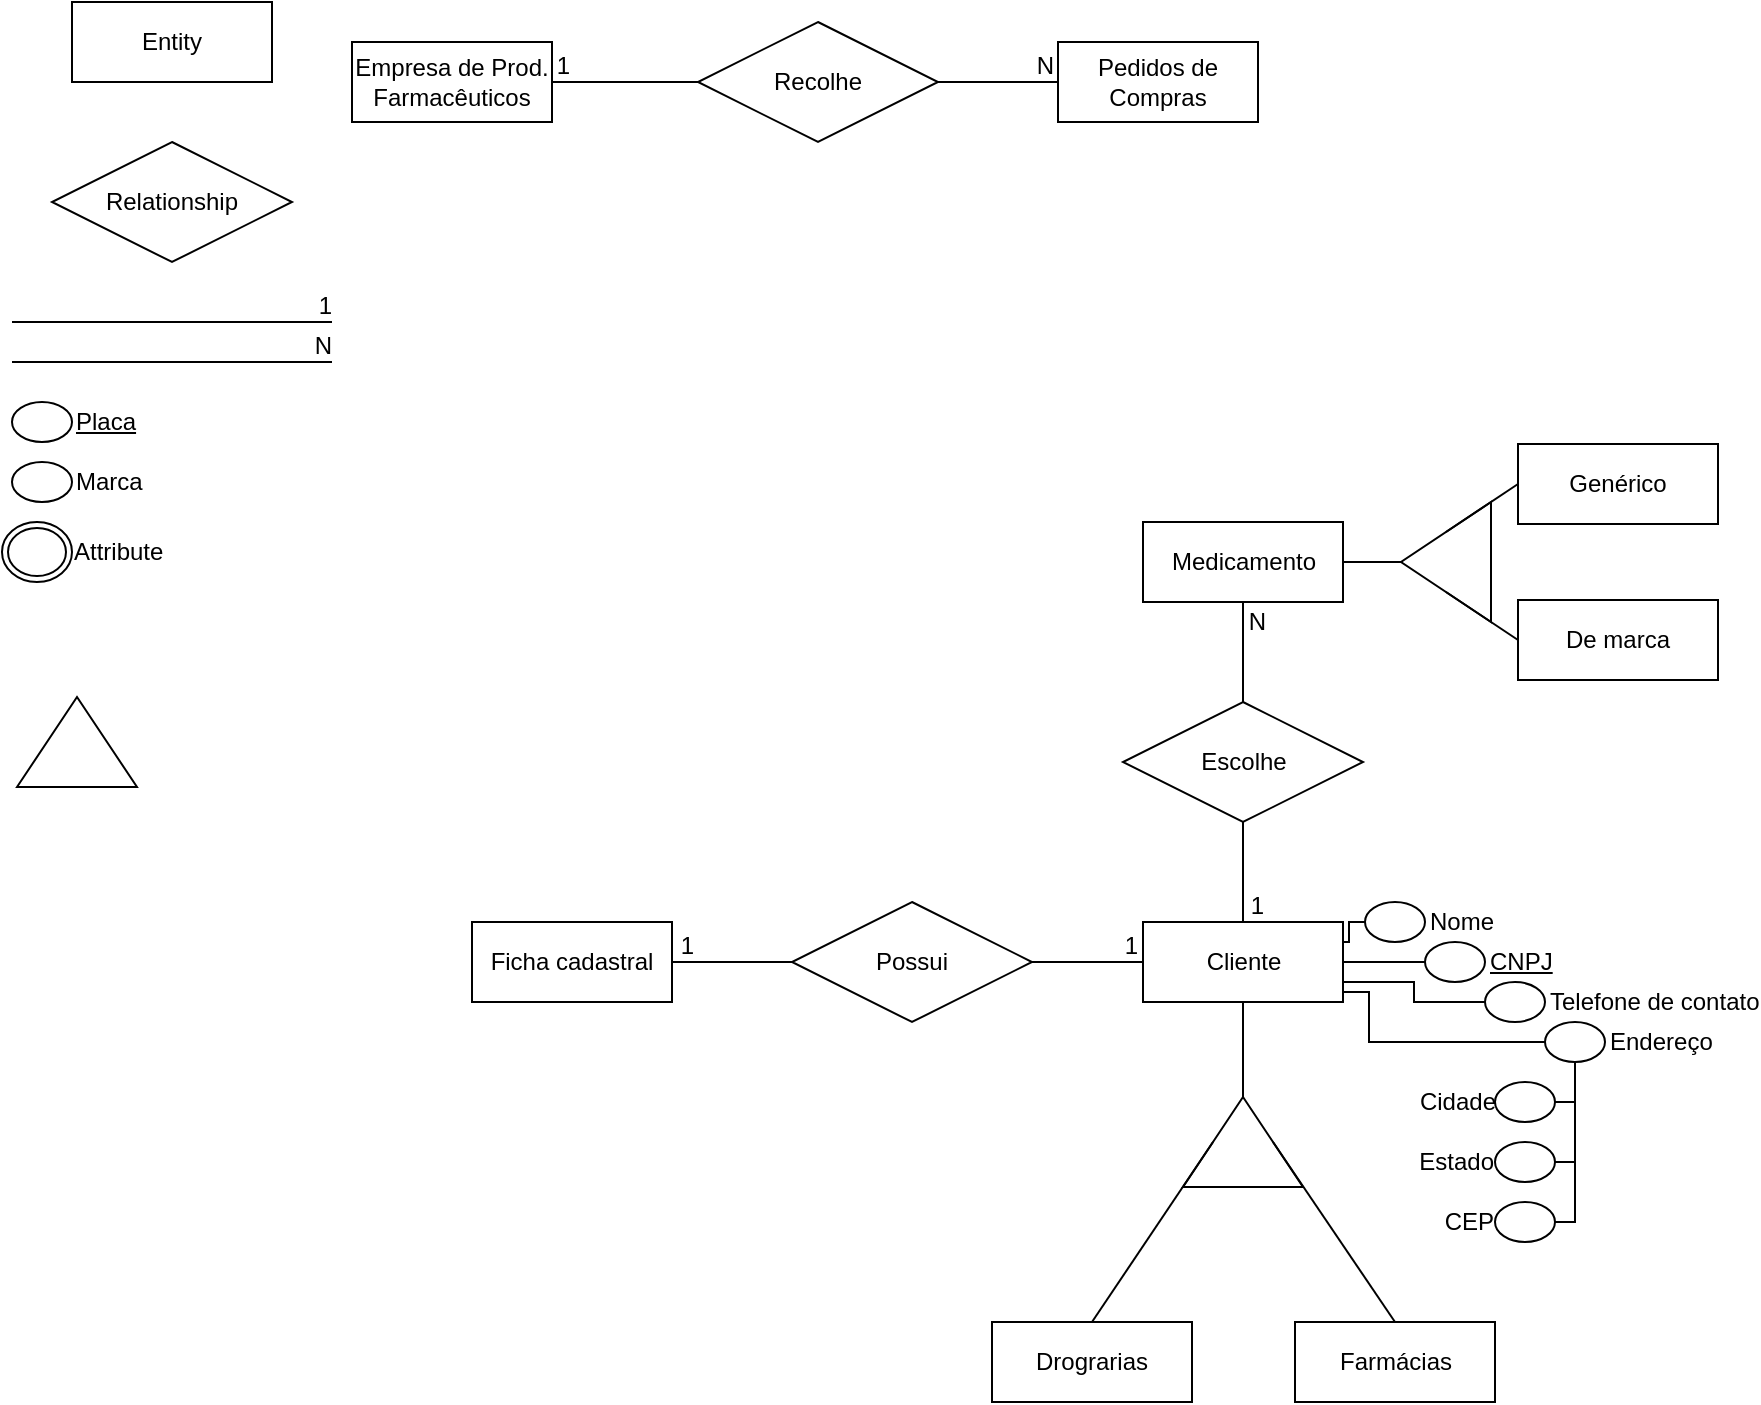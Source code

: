 <mxfile version="15.3.7" type="github">
  <diagram id="R2lEEEUBdFMjLlhIrx00" name="Page-1">
    <mxGraphModel dx="2297" dy="867" grid="1" gridSize="10" guides="1" tooltips="1" connect="1" arrows="1" fold="1" page="1" pageScale="1" pageWidth="850" pageHeight="1100" math="0" shadow="0" extFonts="Permanent Marker^https://fonts.googleapis.com/css?family=Permanent+Marker">
      <root>
        <mxCell id="0" />
        <mxCell id="1" parent="0" />
        <mxCell id="E16XBH-M-nEpriW6LHRJ-1" value="Entity" style="whiteSpace=wrap;html=1;align=center;" vertex="1" parent="1">
          <mxGeometry x="20" y="40" width="100" height="40" as="geometry" />
        </mxCell>
        <mxCell id="E16XBH-M-nEpriW6LHRJ-3" value="Relationship" style="shape=rhombus;perimeter=rhombusPerimeter;whiteSpace=wrap;html=1;align=center;" vertex="1" parent="1">
          <mxGeometry x="10" y="110" width="120" height="60" as="geometry" />
        </mxCell>
        <mxCell id="E16XBH-M-nEpriW6LHRJ-4" value="" style="endArrow=none;html=1;rounded=0;" edge="1" parent="1">
          <mxGeometry relative="1" as="geometry">
            <mxPoint x="-10" y="200" as="sourcePoint" />
            <mxPoint x="150" y="200" as="targetPoint" />
          </mxGeometry>
        </mxCell>
        <mxCell id="E16XBH-M-nEpriW6LHRJ-5" value="1" style="resizable=0;html=1;align=right;verticalAlign=bottom;" connectable="0" vertex="1" parent="E16XBH-M-nEpriW6LHRJ-4">
          <mxGeometry x="1" relative="1" as="geometry" />
        </mxCell>
        <mxCell id="E16XBH-M-nEpriW6LHRJ-6" value="" style="endArrow=none;html=1;rounded=0;" edge="1" parent="1">
          <mxGeometry relative="1" as="geometry">
            <mxPoint x="-10" y="220" as="sourcePoint" />
            <mxPoint x="150" y="220" as="targetPoint" />
          </mxGeometry>
        </mxCell>
        <mxCell id="E16XBH-M-nEpriW6LHRJ-7" value="N" style="resizable=0;html=1;align=right;verticalAlign=bottom;" connectable="0" vertex="1" parent="E16XBH-M-nEpriW6LHRJ-6">
          <mxGeometry x="1" relative="1" as="geometry" />
        </mxCell>
        <mxCell id="E16XBH-M-nEpriW6LHRJ-8" value="&lt;u&gt;Placa&lt;/u&gt;" style="ellipse;html=1;align=left;spacingLeft=30;" vertex="1" parent="1">
          <mxGeometry x="-10" y="240" width="30" height="20" as="geometry" />
        </mxCell>
        <mxCell id="E16XBH-M-nEpriW6LHRJ-9" value="" style="triangle;whiteSpace=wrap;html=1;rotation=-90;" vertex="1" parent="1">
          <mxGeometry y="380" width="45" height="60" as="geometry" />
        </mxCell>
        <mxCell id="E16XBH-M-nEpriW6LHRJ-10" value="Marca&lt;span style=&quot;color: rgba(0 , 0 , 0 , 0) ; font-family: monospace ; font-size: 0px&quot;&gt;%3CmxGraphModel%3E%3Croot%3E%3CmxCell%20id%3D%220%22%2F%3E%3CmxCell%20id%3D%221%22%20parent%3D%220%22%2F%3E%3CmxCell%20id%3D%222%22%20value%3D%22Status%22%20style%3D%22ellipse%3Bhtml%3D1%3Balign%3Dleft%3BspacingLeft%3D30%3B%22%20vertex%3D%221%22%20parent%3D%221%22%3E%3CmxGeometry%20x%3D%22746%22%20y%3D%2270%22%20width%3D%2230%22%20height%3D%2220%22%20as%3D%22geometry%22%2F%3E%3C%2FmxCell%3E%3C%2Froot%3E%3C%2FmxGraphModel%3E&lt;/span&gt;" style="ellipse;html=1;align=left;spacingLeft=30;" vertex="1" parent="1">
          <mxGeometry x="-10" y="270" width="30" height="20" as="geometry" />
        </mxCell>
        <mxCell id="E16XBH-M-nEpriW6LHRJ-11" value="Attribute" style="ellipse;shape=doubleEllipse;margin=3;whiteSpace=wrap;html=1;align=left;spacingLeft=31;" vertex="1" parent="1">
          <mxGeometry x="-15" y="300" width="35" height="30" as="geometry" />
        </mxCell>
        <mxCell id="E16XBH-M-nEpriW6LHRJ-12" value="Empresa de Prod. Farmacêuticos" style="whiteSpace=wrap;html=1;align=center;" vertex="1" parent="1">
          <mxGeometry x="160" y="60" width="100" height="40" as="geometry" />
        </mxCell>
        <mxCell id="E16XBH-M-nEpriW6LHRJ-13" value="Recolhe" style="shape=rhombus;perimeter=rhombusPerimeter;whiteSpace=wrap;html=1;align=center;" vertex="1" parent="1">
          <mxGeometry x="333" y="50" width="120" height="60" as="geometry" />
        </mxCell>
        <mxCell id="E16XBH-M-nEpriW6LHRJ-14" value="Pedidos de Compras" style="whiteSpace=wrap;html=1;align=center;" vertex="1" parent="1">
          <mxGeometry x="513" y="60" width="100" height="40" as="geometry" />
        </mxCell>
        <mxCell id="E16XBH-M-nEpriW6LHRJ-15" value="" style="endArrow=none;html=1;rounded=0;exitX=1;exitY=0.5;exitDx=0;exitDy=0;" edge="1" parent="1" source="E16XBH-M-nEpriW6LHRJ-12" target="E16XBH-M-nEpriW6LHRJ-13">
          <mxGeometry relative="1" as="geometry">
            <mxPoint x="253" y="160" as="sourcePoint" />
            <mxPoint x="413" y="160" as="targetPoint" />
          </mxGeometry>
        </mxCell>
        <mxCell id="E16XBH-M-nEpriW6LHRJ-16" value="1" style="resizable=0;html=1;align=right;verticalAlign=bottom;" connectable="0" vertex="1" parent="E16XBH-M-nEpriW6LHRJ-15">
          <mxGeometry x="1" relative="1" as="geometry">
            <mxPoint x="-64" as="offset" />
          </mxGeometry>
        </mxCell>
        <mxCell id="E16XBH-M-nEpriW6LHRJ-17" value="" style="endArrow=none;html=1;rounded=0;entryX=0;entryY=0.5;entryDx=0;entryDy=0;exitX=1;exitY=0.5;exitDx=0;exitDy=0;" edge="1" parent="1" source="E16XBH-M-nEpriW6LHRJ-13" target="E16XBH-M-nEpriW6LHRJ-14">
          <mxGeometry relative="1" as="geometry">
            <mxPoint x="-107" y="240" as="sourcePoint" />
            <mxPoint x="53" y="240" as="targetPoint" />
          </mxGeometry>
        </mxCell>
        <mxCell id="E16XBH-M-nEpriW6LHRJ-18" value="N" style="resizable=0;html=1;align=right;verticalAlign=bottom;" connectable="0" vertex="1" parent="E16XBH-M-nEpriW6LHRJ-17">
          <mxGeometry x="1" relative="1" as="geometry">
            <mxPoint x="-2" as="offset" />
          </mxGeometry>
        </mxCell>
        <mxCell id="E16XBH-M-nEpriW6LHRJ-19" value="Farmácias" style="whiteSpace=wrap;html=1;align=center;" vertex="1" parent="1">
          <mxGeometry x="631.5" y="700" width="100" height="40" as="geometry" />
        </mxCell>
        <mxCell id="E16XBH-M-nEpriW6LHRJ-20" value="Drograrias" style="whiteSpace=wrap;html=1;align=center;" vertex="1" parent="1">
          <mxGeometry x="480" y="700" width="100" height="40" as="geometry" />
        </mxCell>
        <mxCell id="E16XBH-M-nEpriW6LHRJ-21" value="" style="triangle;whiteSpace=wrap;html=1;rotation=-90;" vertex="1" parent="1">
          <mxGeometry x="583" y="580" width="45" height="60" as="geometry" />
        </mxCell>
        <mxCell id="E16XBH-M-nEpriW6LHRJ-22" value="" style="endArrow=none;html=1;rounded=0;entryX=1;entryY=0.5;entryDx=0;entryDy=0;exitX=0.5;exitY=1;exitDx=0;exitDy=0;" edge="1" parent="1" source="E16XBH-M-nEpriW6LHRJ-26" target="E16XBH-M-nEpriW6LHRJ-21">
          <mxGeometry relative="1" as="geometry">
            <mxPoint x="662.5" y="340" as="sourcePoint" />
            <mxPoint x="565.5" y="350" as="targetPoint" />
          </mxGeometry>
        </mxCell>
        <mxCell id="E16XBH-M-nEpriW6LHRJ-24" value="" style="endArrow=none;html=1;rounded=0;entryX=0.5;entryY=0;entryDx=0;entryDy=0;exitX=0.5;exitY=1;exitDx=0;exitDy=0;" edge="1" parent="1" source="E16XBH-M-nEpriW6LHRJ-21" target="E16XBH-M-nEpriW6LHRJ-19">
          <mxGeometry relative="1" as="geometry">
            <mxPoint x="722.5" y="509.5" as="sourcePoint" />
            <mxPoint x="712.5" y="529.5" as="targetPoint" />
          </mxGeometry>
        </mxCell>
        <mxCell id="E16XBH-M-nEpriW6LHRJ-25" value="" style="endArrow=none;html=1;rounded=0;entryX=0.5;entryY=0;entryDx=0;entryDy=0;exitX=0.5;exitY=0;exitDx=0;exitDy=0;" edge="1" parent="1" source="E16XBH-M-nEpriW6LHRJ-21" target="E16XBH-M-nEpriW6LHRJ-20">
          <mxGeometry relative="1" as="geometry">
            <mxPoint x="732.5" y="519.5" as="sourcePoint" />
            <mxPoint x="792.5" y="489.5" as="targetPoint" />
          </mxGeometry>
        </mxCell>
        <mxCell id="E16XBH-M-nEpriW6LHRJ-26" value="Cliente" style="whiteSpace=wrap;html=1;align=center;" vertex="1" parent="1">
          <mxGeometry x="555.5" y="500" width="100" height="40" as="geometry" />
        </mxCell>
        <mxCell id="E16XBH-M-nEpriW6LHRJ-27" value="Possui" style="shape=rhombus;perimeter=rhombusPerimeter;whiteSpace=wrap;html=1;align=center;" vertex="1" parent="1">
          <mxGeometry x="380" y="490" width="120" height="60" as="geometry" />
        </mxCell>
        <mxCell id="E16XBH-M-nEpriW6LHRJ-28" value="Ficha cadastral" style="whiteSpace=wrap;html=1;align=center;" vertex="1" parent="1">
          <mxGeometry x="220" y="500" width="100" height="40" as="geometry" />
        </mxCell>
        <mxCell id="E16XBH-M-nEpriW6LHRJ-29" value="" style="endArrow=none;html=1;rounded=0;exitX=1;exitY=0.5;exitDx=0;exitDy=0;entryX=0;entryY=0.5;entryDx=0;entryDy=0;" edge="1" parent="1" source="E16XBH-M-nEpriW6LHRJ-28" target="E16XBH-M-nEpriW6LHRJ-27">
          <mxGeometry relative="1" as="geometry">
            <mxPoint x="280" y="260" as="sourcePoint" />
            <mxPoint x="353" y="260" as="targetPoint" />
          </mxGeometry>
        </mxCell>
        <mxCell id="E16XBH-M-nEpriW6LHRJ-30" value="1" style="resizable=0;html=1;align=right;verticalAlign=bottom;" connectable="0" vertex="1" parent="E16XBH-M-nEpriW6LHRJ-29">
          <mxGeometry x="1" relative="1" as="geometry">
            <mxPoint x="-49" as="offset" />
          </mxGeometry>
        </mxCell>
        <mxCell id="E16XBH-M-nEpriW6LHRJ-31" value="" style="endArrow=none;html=1;rounded=0;entryX=0;entryY=0.5;entryDx=0;entryDy=0;exitX=1;exitY=0.5;exitDx=0;exitDy=0;" edge="1" parent="1" source="E16XBH-M-nEpriW6LHRJ-27" target="E16XBH-M-nEpriW6LHRJ-26">
          <mxGeometry relative="1" as="geometry">
            <mxPoint x="10" y="380" as="sourcePoint" />
            <mxPoint x="170" y="380" as="targetPoint" />
          </mxGeometry>
        </mxCell>
        <mxCell id="E16XBH-M-nEpriW6LHRJ-32" value="1" style="resizable=0;html=1;align=right;verticalAlign=bottom;" connectable="0" vertex="1" parent="E16XBH-M-nEpriW6LHRJ-31">
          <mxGeometry x="1" relative="1" as="geometry">
            <mxPoint x="-2" as="offset" />
          </mxGeometry>
        </mxCell>
        <mxCell id="E16XBH-M-nEpriW6LHRJ-49" style="edgeStyle=orthogonalEdgeStyle;rounded=0;orthogonalLoop=1;jettySize=auto;html=1;exitX=0;exitY=0.5;exitDx=0;exitDy=0;endArrow=none;endFill=0;entryX=1;entryY=0.25;entryDx=0;entryDy=0;" edge="1" parent="1" source="E16XBH-M-nEpriW6LHRJ-33" target="E16XBH-M-nEpriW6LHRJ-26">
          <mxGeometry relative="1" as="geometry">
            <mxPoint x="658.5" y="510" as="targetPoint" />
            <Array as="points">
              <mxPoint x="658.5" y="500" />
              <mxPoint x="658.5" y="510" />
            </Array>
          </mxGeometry>
        </mxCell>
        <mxCell id="E16XBH-M-nEpriW6LHRJ-33" value="Nome" style="ellipse;html=1;align=left;spacingLeft=30;" vertex="1" parent="1">
          <mxGeometry x="666.5" y="490" width="30" height="20" as="geometry" />
        </mxCell>
        <mxCell id="E16XBH-M-nEpriW6LHRJ-50" style="edgeStyle=orthogonalEdgeStyle;rounded=0;orthogonalLoop=1;jettySize=auto;html=1;exitX=0;exitY=0.5;exitDx=0;exitDy=0;entryX=1;entryY=0.5;entryDx=0;entryDy=0;endArrow=none;endFill=0;" edge="1" parent="1" source="E16XBH-M-nEpriW6LHRJ-34" target="E16XBH-M-nEpriW6LHRJ-26">
          <mxGeometry relative="1" as="geometry" />
        </mxCell>
        <mxCell id="E16XBH-M-nEpriW6LHRJ-34" value="&lt;u&gt;CNPJ&lt;/u&gt;" style="ellipse;html=1;align=left;spacingLeft=30;" vertex="1" parent="1">
          <mxGeometry x="696.5" y="510" width="30" height="20" as="geometry" />
        </mxCell>
        <mxCell id="E16XBH-M-nEpriW6LHRJ-52" style="edgeStyle=orthogonalEdgeStyle;rounded=0;orthogonalLoop=1;jettySize=auto;html=1;exitX=0;exitY=0.5;exitDx=0;exitDy=0;entryX=1;entryY=1;entryDx=0;entryDy=0;endArrow=none;endFill=0;" edge="1" parent="1" source="E16XBH-M-nEpriW6LHRJ-35" target="E16XBH-M-nEpriW6LHRJ-26">
          <mxGeometry relative="1" as="geometry">
            <Array as="points">
              <mxPoint x="668.5" y="560" />
              <mxPoint x="668.5" y="535" />
              <mxPoint x="655.5" y="535" />
            </Array>
          </mxGeometry>
        </mxCell>
        <mxCell id="E16XBH-M-nEpriW6LHRJ-35" value="Endereço" style="ellipse;html=1;align=left;spacingLeft=30;" vertex="1" parent="1">
          <mxGeometry x="756.5" y="550" width="30" height="20" as="geometry" />
        </mxCell>
        <mxCell id="E16XBH-M-nEpriW6LHRJ-46" style="edgeStyle=orthogonalEdgeStyle;rounded=0;orthogonalLoop=1;jettySize=auto;html=1;exitX=1;exitY=0.5;exitDx=0;exitDy=0;entryX=0.5;entryY=1;entryDx=0;entryDy=0;endArrow=none;endFill=0;" edge="1" parent="1" source="E16XBH-M-nEpriW6LHRJ-36" target="E16XBH-M-nEpriW6LHRJ-35">
          <mxGeometry relative="1" as="geometry" />
        </mxCell>
        <mxCell id="E16XBH-M-nEpriW6LHRJ-36" value="Cidade" style="ellipse;html=1;align=right;spacingLeft=0;spacingRight=29;" vertex="1" parent="1">
          <mxGeometry x="731.5" y="580" width="30" height="20" as="geometry" />
        </mxCell>
        <mxCell id="E16XBH-M-nEpriW6LHRJ-47" style="edgeStyle=orthogonalEdgeStyle;rounded=0;orthogonalLoop=1;jettySize=auto;html=1;exitX=1;exitY=0.5;exitDx=0;exitDy=0;entryX=0.5;entryY=1;entryDx=0;entryDy=0;endArrow=none;endFill=0;" edge="1" parent="1" source="E16XBH-M-nEpriW6LHRJ-37" target="E16XBH-M-nEpriW6LHRJ-35">
          <mxGeometry relative="1" as="geometry">
            <Array as="points">
              <mxPoint x="771.5" y="620" />
            </Array>
          </mxGeometry>
        </mxCell>
        <mxCell id="E16XBH-M-nEpriW6LHRJ-37" value="Estado" style="ellipse;html=1;align=right;spacingLeft=0;spacingRight=30;" vertex="1" parent="1">
          <mxGeometry x="731.5" y="610" width="30" height="20" as="geometry" />
        </mxCell>
        <mxCell id="E16XBH-M-nEpriW6LHRJ-48" style="edgeStyle=orthogonalEdgeStyle;rounded=0;orthogonalLoop=1;jettySize=auto;html=1;exitX=1;exitY=0.5;exitDx=0;exitDy=0;endArrow=none;endFill=0;" edge="1" parent="1" source="E16XBH-M-nEpriW6LHRJ-40" target="E16XBH-M-nEpriW6LHRJ-35">
          <mxGeometry relative="1" as="geometry">
            <Array as="points">
              <mxPoint x="771.5" y="650" />
            </Array>
          </mxGeometry>
        </mxCell>
        <mxCell id="E16XBH-M-nEpriW6LHRJ-40" value="CEP" style="ellipse;html=1;align=right;spacingLeft=0;spacingRight=30;" vertex="1" parent="1">
          <mxGeometry x="731.5" y="640" width="30" height="20" as="geometry" />
        </mxCell>
        <mxCell id="E16XBH-M-nEpriW6LHRJ-51" style="edgeStyle=orthogonalEdgeStyle;rounded=0;orthogonalLoop=1;jettySize=auto;html=1;exitX=0;exitY=0.5;exitDx=0;exitDy=0;entryX=1;entryY=0.75;entryDx=0;entryDy=0;endArrow=none;endFill=0;" edge="1" parent="1" source="E16XBH-M-nEpriW6LHRJ-44" target="E16XBH-M-nEpriW6LHRJ-26">
          <mxGeometry relative="1" as="geometry" />
        </mxCell>
        <mxCell id="E16XBH-M-nEpriW6LHRJ-44" value="Telefone de contato" style="ellipse;html=1;align=left;spacingLeft=30;" vertex="1" parent="1">
          <mxGeometry x="726.5" y="530" width="30" height="20" as="geometry" />
        </mxCell>
        <mxCell id="E16XBH-M-nEpriW6LHRJ-53" value="Escolhe" style="shape=rhombus;perimeter=rhombusPerimeter;whiteSpace=wrap;html=1;align=center;" vertex="1" parent="1">
          <mxGeometry x="545.5" y="390" width="120" height="60" as="geometry" />
        </mxCell>
        <mxCell id="E16XBH-M-nEpriW6LHRJ-54" value="" style="endArrow=none;html=1;rounded=0;entryX=0.5;entryY=0;entryDx=0;entryDy=0;exitX=0.5;exitY=1;exitDx=0;exitDy=0;" edge="1" parent="1" source="E16XBH-M-nEpriW6LHRJ-53" target="E16XBH-M-nEpriW6LHRJ-26">
          <mxGeometry relative="1" as="geometry">
            <mxPoint x="510" y="530" as="sourcePoint" />
            <mxPoint x="565.5" y="530" as="targetPoint" />
          </mxGeometry>
        </mxCell>
        <mxCell id="E16XBH-M-nEpriW6LHRJ-55" value="1" style="resizable=0;html=1;align=right;verticalAlign=bottom;" connectable="0" vertex="1" parent="E16XBH-M-nEpriW6LHRJ-54">
          <mxGeometry x="1" relative="1" as="geometry">
            <mxPoint x="11" as="offset" />
          </mxGeometry>
        </mxCell>
        <mxCell id="E16XBH-M-nEpriW6LHRJ-56" value="" style="endArrow=none;html=1;rounded=0;entryX=0.5;entryY=1;entryDx=0;entryDy=0;exitX=0.5;exitY=0;exitDx=0;exitDy=0;" edge="1" parent="1" source="E16XBH-M-nEpriW6LHRJ-53" target="E16XBH-M-nEpriW6LHRJ-58">
          <mxGeometry relative="1" as="geometry">
            <mxPoint x="463" y="90.0" as="sourcePoint" />
            <mxPoint x="523" y="90.0" as="targetPoint" />
          </mxGeometry>
        </mxCell>
        <mxCell id="E16XBH-M-nEpriW6LHRJ-57" value="N" style="resizable=0;html=1;align=right;verticalAlign=bottom;" connectable="0" vertex="1" parent="E16XBH-M-nEpriW6LHRJ-56">
          <mxGeometry x="1" relative="1" as="geometry">
            <mxPoint x="-2" as="offset" />
          </mxGeometry>
        </mxCell>
        <mxCell id="E16XBH-M-nEpriW6LHRJ-58" value="Medicamento" style="whiteSpace=wrap;html=1;align=center;" vertex="1" parent="1">
          <mxGeometry x="555.5" y="300" width="100" height="40" as="geometry" />
        </mxCell>
        <mxCell id="E16XBH-M-nEpriW6LHRJ-59" value="N" style="resizable=0;html=1;align=right;verticalAlign=bottom;" connectable="0" vertex="1" parent="1">
          <mxGeometry x="617" y="358.0" as="geometry" />
        </mxCell>
        <mxCell id="E16XBH-M-nEpriW6LHRJ-61" value="Genérico" style="whiteSpace=wrap;html=1;align=center;" vertex="1" parent="1">
          <mxGeometry x="743" y="261" width="100" height="40" as="geometry" />
        </mxCell>
        <mxCell id="E16XBH-M-nEpriW6LHRJ-62" value="De marca" style="whiteSpace=wrap;html=1;align=center;" vertex="1" parent="1">
          <mxGeometry x="743" y="339" width="100" height="40" as="geometry" />
        </mxCell>
        <mxCell id="E16XBH-M-nEpriW6LHRJ-63" value="" style="triangle;whiteSpace=wrap;html=1;rotation=-180;" vertex="1" parent="1">
          <mxGeometry x="684.5" y="290" width="45" height="60" as="geometry" />
        </mxCell>
        <mxCell id="E16XBH-M-nEpriW6LHRJ-64" value="" style="endArrow=none;html=1;rounded=0;entryX=1;entryY=0.5;entryDx=0;entryDy=0;exitX=1;exitY=0.5;exitDx=0;exitDy=0;" edge="1" parent="1" source="E16XBH-M-nEpriW6LHRJ-58" target="E16XBH-M-nEpriW6LHRJ-63">
          <mxGeometry relative="1" as="geometry">
            <mxPoint x="615.5" y="550" as="sourcePoint" />
            <mxPoint x="615.5" y="597.5" as="targetPoint" />
          </mxGeometry>
        </mxCell>
        <mxCell id="E16XBH-M-nEpriW6LHRJ-65" value="" style="endArrow=none;html=1;rounded=0;entryX=0;entryY=0.5;entryDx=0;entryDy=0;exitX=0.5;exitY=0;exitDx=0;exitDy=0;" edge="1" parent="1" source="E16XBH-M-nEpriW6LHRJ-63" target="E16XBH-M-nEpriW6LHRJ-62">
          <mxGeometry relative="1" as="geometry">
            <mxPoint x="665.5" y="330" as="sourcePoint" />
            <mxPoint x="694.5" y="330" as="targetPoint" />
          </mxGeometry>
        </mxCell>
        <mxCell id="E16XBH-M-nEpriW6LHRJ-66" value="" style="endArrow=none;html=1;rounded=0;entryX=0;entryY=0.5;entryDx=0;entryDy=0;exitX=0.5;exitY=1;exitDx=0;exitDy=0;" edge="1" parent="1" source="E16XBH-M-nEpriW6LHRJ-63" target="E16XBH-M-nEpriW6LHRJ-61">
          <mxGeometry relative="1" as="geometry">
            <mxPoint x="730" y="290" as="sourcePoint" />
            <mxPoint x="694.5" y="330" as="targetPoint" />
          </mxGeometry>
        </mxCell>
      </root>
    </mxGraphModel>
  </diagram>
</mxfile>
